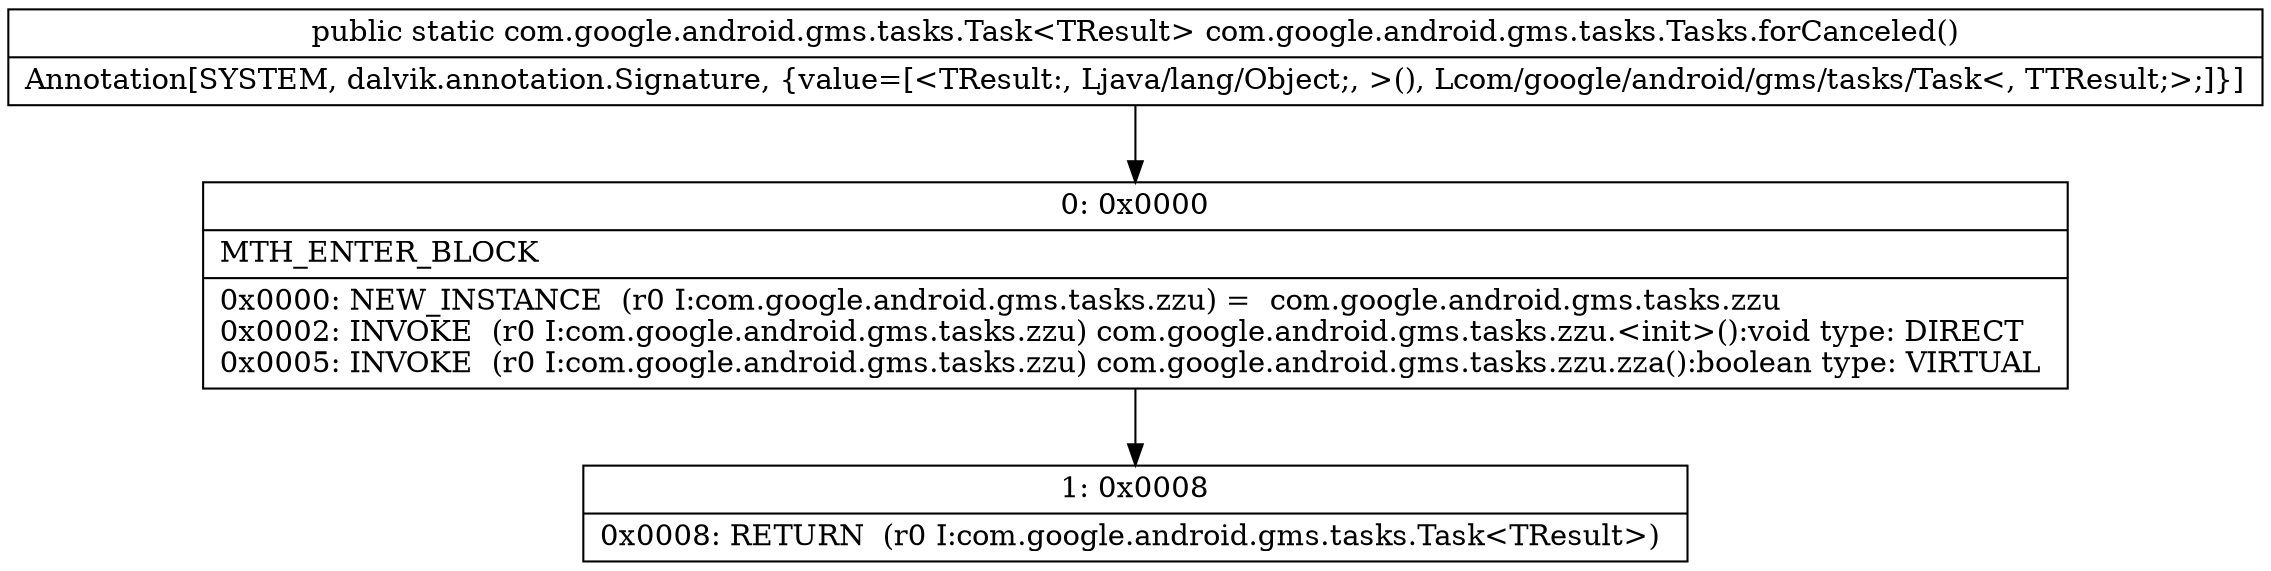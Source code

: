 digraph "CFG forcom.google.android.gms.tasks.Tasks.forCanceled()Lcom\/google\/android\/gms\/tasks\/Task;" {
Node_0 [shape=record,label="{0\:\ 0x0000|MTH_ENTER_BLOCK\l|0x0000: NEW_INSTANCE  (r0 I:com.google.android.gms.tasks.zzu) =  com.google.android.gms.tasks.zzu \l0x0002: INVOKE  (r0 I:com.google.android.gms.tasks.zzu) com.google.android.gms.tasks.zzu.\<init\>():void type: DIRECT \l0x0005: INVOKE  (r0 I:com.google.android.gms.tasks.zzu) com.google.android.gms.tasks.zzu.zza():boolean type: VIRTUAL \l}"];
Node_1 [shape=record,label="{1\:\ 0x0008|0x0008: RETURN  (r0 I:com.google.android.gms.tasks.Task\<TResult\>) \l}"];
MethodNode[shape=record,label="{public static com.google.android.gms.tasks.Task\<TResult\> com.google.android.gms.tasks.Tasks.forCanceled()  | Annotation[SYSTEM, dalvik.annotation.Signature, \{value=[\<TResult:, Ljava\/lang\/Object;, \>(), Lcom\/google\/android\/gms\/tasks\/Task\<, TTResult;\>;]\}]\l}"];
MethodNode -> Node_0;
Node_0 -> Node_1;
}

